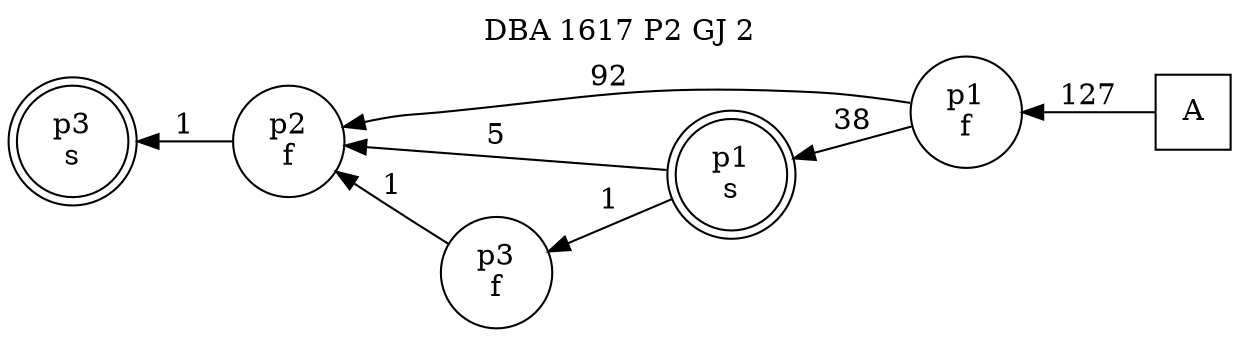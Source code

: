 digraph DBA_1617_P2_GJ_2_LOW {
labelloc="tl"
label= " DBA 1617 P2 GJ 2 "
rankdir="RL";
graph [ size=" 10 , 10 !"]

"A" [shape="square" label="A"]
"p1_f" [shape="circle" label="p1
f"]
"p2_f" [shape="circle" label="p2
f"]
"p1_s" [shape="doublecircle" label="p1
s"]
"p3_f" [shape="circle" label="p3
f"]
"p3_s" [shape="doublecircle" label="p3
s"]
"A" -> "p1_f" [ label=127]
"p1_f" -> "p2_f" [ label=92]
"p1_f" -> "p1_s" [ label=38]
"p2_f" -> "p3_s" [ label=1]
"p1_s" -> "p2_f" [ label=5]
"p1_s" -> "p3_f" [ label=1]
"p3_f" -> "p2_f" [ label=1]
}

